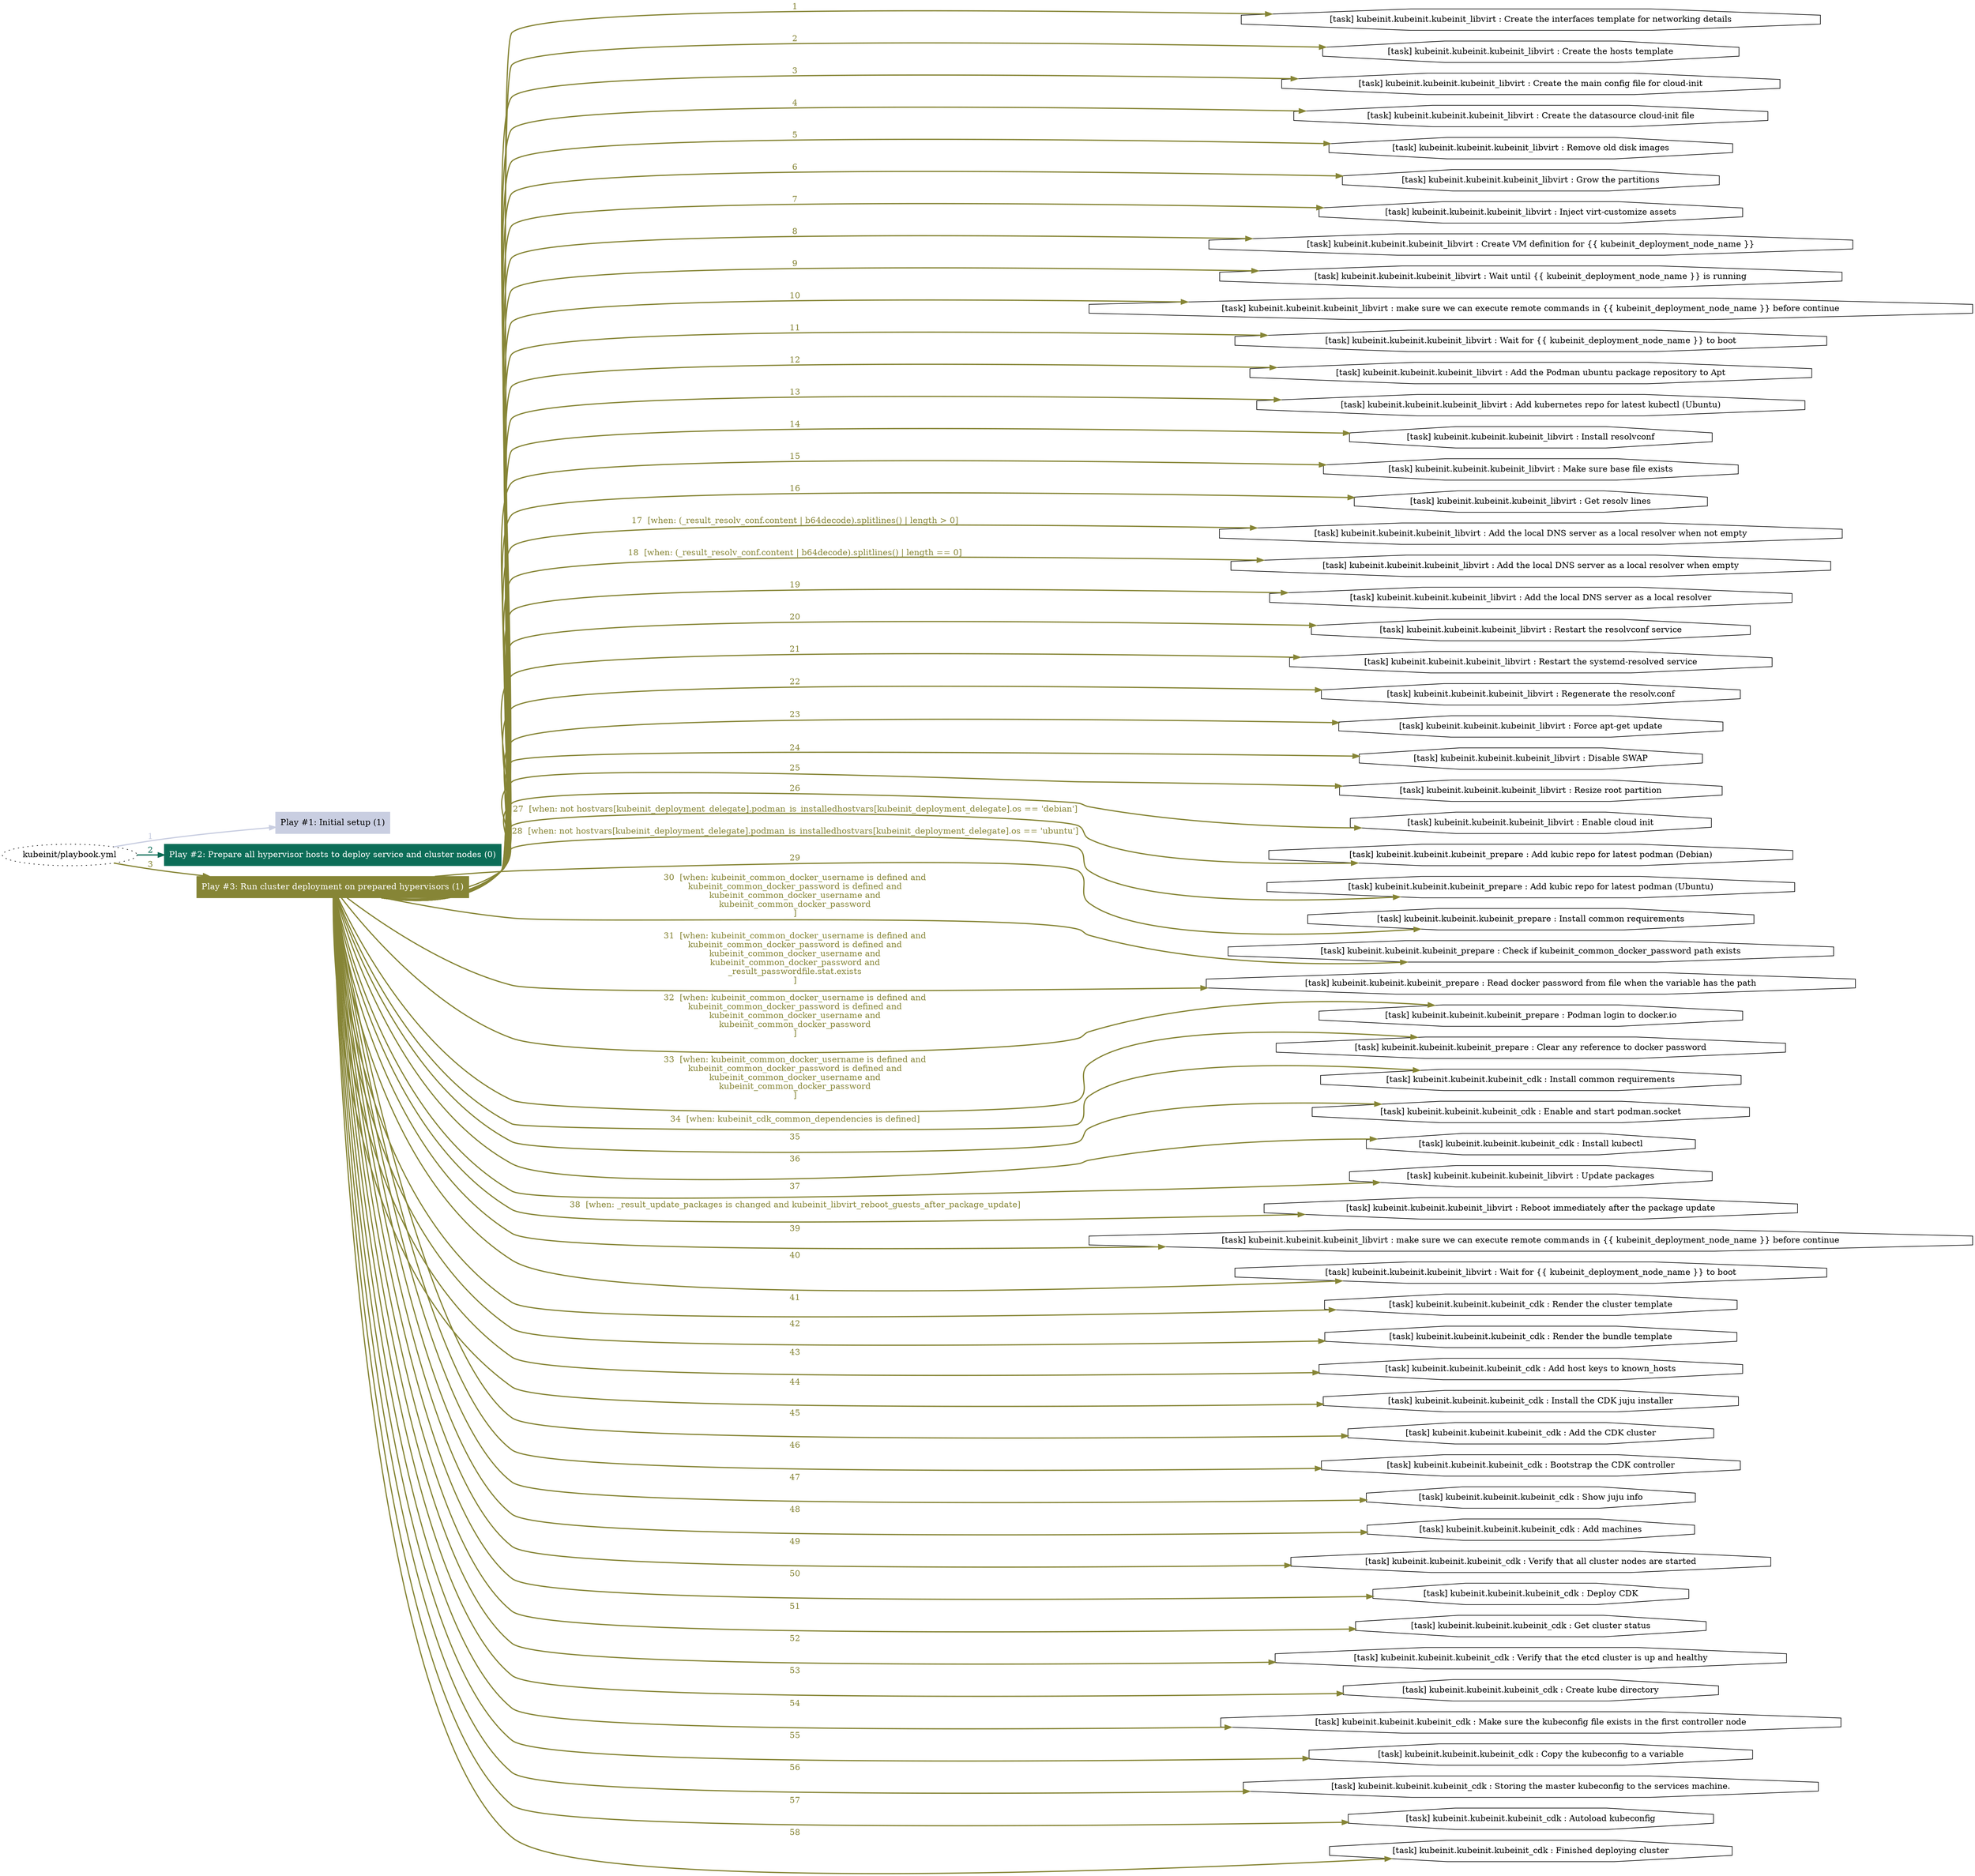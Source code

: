 digraph "kubeinit/playbook.yml "{
	graph [concentrate=true ordering=in rankdir=LR ratio=fill]
	edge [esep=5 sep=10]
	"kubeinit/playbook.yml" [id=root_node style=dotted]
	subgraph "Play #1: Initial setup (1) "{
		"Play #1: Initial setup (1)" [color="#c9cee1" fontcolor="#000000" id="play_d7d78a6e-80df-48ea-9f9d-08dbacd2ee07" shape=box style=filled tooltip=localhost]
		"kubeinit/playbook.yml" -> "Play #1: Initial setup (1)" [label=1 color="#c9cee1" fontcolor="#c9cee1" id="edge_3cb302ce-d712-4215-9871-a8e2407843bb" style=bold]
	}
	subgraph "Play #2: Prepare all hypervisor hosts to deploy service and cluster nodes (0) "{
		"Play #2: Prepare all hypervisor hosts to deploy service and cluster nodes (0)" [color="#0c6d57" fontcolor="#ffffff" id="play_a17580ea-8740-40fa-be2d-0baf45887336" shape=box style=filled tooltip=""]
		"kubeinit/playbook.yml" -> "Play #2: Prepare all hypervisor hosts to deploy service and cluster nodes (0)" [label=2 color="#0c6d57" fontcolor="#0c6d57" id="edge_078921f5-88f0-40a3-a2d4-e8d3ac8714f8" style=bold]
	}
	subgraph "Play #3: Run cluster deployment on prepared hypervisors (1) "{
		"Play #3: Run cluster deployment on prepared hypervisors (1)" [color="#868536" fontcolor="#ffffff" id="play_24d079d4-9078-4935-93a0-2470ca397637" shape=box style=filled tooltip=localhost]
		"kubeinit/playbook.yml" -> "Play #3: Run cluster deployment on prepared hypervisors (1)" [label=3 color="#868536" fontcolor="#868536" id="edge_c27b4696-ab62-44b7-95b7-a3d3fc356cf7" style=bold]
		"task_3b711538-db6c-4605-b213-4dbe4e12b216" [label="[task] kubeinit.kubeinit.kubeinit_libvirt : Create the interfaces template for networking details" id="task_3b711538-db6c-4605-b213-4dbe4e12b216" shape=octagon tooltip="[task] kubeinit.kubeinit.kubeinit_libvirt : Create the interfaces template for networking details"]
		"Play #3: Run cluster deployment on prepared hypervisors (1)" -> "task_3b711538-db6c-4605-b213-4dbe4e12b216" [label=1 color="#868536" fontcolor="#868536" id="edge_80dd403d-e224-4bba-b7c6-1dab66e9b505" style=bold]
		"task_3e9ed5cf-45a8-42a0-b0eb-bf2483814a3f" [label="[task] kubeinit.kubeinit.kubeinit_libvirt : Create the hosts template" id="task_3e9ed5cf-45a8-42a0-b0eb-bf2483814a3f" shape=octagon tooltip="[task] kubeinit.kubeinit.kubeinit_libvirt : Create the hosts template"]
		"Play #3: Run cluster deployment on prepared hypervisors (1)" -> "task_3e9ed5cf-45a8-42a0-b0eb-bf2483814a3f" [label=2 color="#868536" fontcolor="#868536" id="edge_bf1b75f8-6a8c-4ef8-8cd6-eccbffa81188" style=bold]
		"task_7ed1f210-1fe5-457c-8ab3-074285a4e4bd" [label="[task] kubeinit.kubeinit.kubeinit_libvirt : Create the main config file for cloud-init" id="task_7ed1f210-1fe5-457c-8ab3-074285a4e4bd" shape=octagon tooltip="[task] kubeinit.kubeinit.kubeinit_libvirt : Create the main config file for cloud-init"]
		"Play #3: Run cluster deployment on prepared hypervisors (1)" -> "task_7ed1f210-1fe5-457c-8ab3-074285a4e4bd" [label=3 color="#868536" fontcolor="#868536" id="edge_2d4eeef4-3079-4142-9d27-3b09b2568eac" style=bold]
		"task_acffb734-b06f-4bb2-8257-34c8f22a22a7" [label="[task] kubeinit.kubeinit.kubeinit_libvirt : Create the datasource cloud-init file" id="task_acffb734-b06f-4bb2-8257-34c8f22a22a7" shape=octagon tooltip="[task] kubeinit.kubeinit.kubeinit_libvirt : Create the datasource cloud-init file"]
		"Play #3: Run cluster deployment on prepared hypervisors (1)" -> "task_acffb734-b06f-4bb2-8257-34c8f22a22a7" [label=4 color="#868536" fontcolor="#868536" id="edge_98ef3435-4616-4554-845b-3d803a44f344" style=bold]
		"task_d0a61b99-dfb9-4a40-bfb5-dfe19c64cc58" [label="[task] kubeinit.kubeinit.kubeinit_libvirt : Remove old disk images" id="task_d0a61b99-dfb9-4a40-bfb5-dfe19c64cc58" shape=octagon tooltip="[task] kubeinit.kubeinit.kubeinit_libvirt : Remove old disk images"]
		"Play #3: Run cluster deployment on prepared hypervisors (1)" -> "task_d0a61b99-dfb9-4a40-bfb5-dfe19c64cc58" [label=5 color="#868536" fontcolor="#868536" id="edge_30fccf0c-4a80-42d1-82b8-68bed2f93251" style=bold]
		"task_a3ddddb0-dd31-44e5-9c8c-c6bdabfd5926" [label="[task] kubeinit.kubeinit.kubeinit_libvirt : Grow the partitions" id="task_a3ddddb0-dd31-44e5-9c8c-c6bdabfd5926" shape=octagon tooltip="[task] kubeinit.kubeinit.kubeinit_libvirt : Grow the partitions"]
		"Play #3: Run cluster deployment on prepared hypervisors (1)" -> "task_a3ddddb0-dd31-44e5-9c8c-c6bdabfd5926" [label=6 color="#868536" fontcolor="#868536" id="edge_bcbb696e-3318-4651-a5f1-38a08155a0c3" style=bold]
		"task_b4976fa2-0a4e-46b7-818f-314bf2bb0729" [label="[task] kubeinit.kubeinit.kubeinit_libvirt : Inject virt-customize assets" id="task_b4976fa2-0a4e-46b7-818f-314bf2bb0729" shape=octagon tooltip="[task] kubeinit.kubeinit.kubeinit_libvirt : Inject virt-customize assets"]
		"Play #3: Run cluster deployment on prepared hypervisors (1)" -> "task_b4976fa2-0a4e-46b7-818f-314bf2bb0729" [label=7 color="#868536" fontcolor="#868536" id="edge_e84d0d70-347d-4375-9ac9-0293ff5e17de" style=bold]
		"task_6dffb463-e930-47a1-96b7-6943d85b4d2a" [label="[task] kubeinit.kubeinit.kubeinit_libvirt : Create VM definition for {{ kubeinit_deployment_node_name }}" id="task_6dffb463-e930-47a1-96b7-6943d85b4d2a" shape=octagon tooltip="[task] kubeinit.kubeinit.kubeinit_libvirt : Create VM definition for {{ kubeinit_deployment_node_name }}"]
		"Play #3: Run cluster deployment on prepared hypervisors (1)" -> "task_6dffb463-e930-47a1-96b7-6943d85b4d2a" [label=8 color="#868536" fontcolor="#868536" id="edge_0c6d072a-824d-4f10-bd6a-bb01ab9d9916" style=bold]
		"task_afdcee2a-41d2-48f0-a851-3ae13305f85b" [label="[task] kubeinit.kubeinit.kubeinit_libvirt : Wait until {{ kubeinit_deployment_node_name }} is running" id="task_afdcee2a-41d2-48f0-a851-3ae13305f85b" shape=octagon tooltip="[task] kubeinit.kubeinit.kubeinit_libvirt : Wait until {{ kubeinit_deployment_node_name }} is running"]
		"Play #3: Run cluster deployment on prepared hypervisors (1)" -> "task_afdcee2a-41d2-48f0-a851-3ae13305f85b" [label=9 color="#868536" fontcolor="#868536" id="edge_5e1f2468-6549-45b8-b64b-626a0723e2ec" style=bold]
		"task_de976aca-8e68-46a9-9ee8-46c2bc647c01" [label="[task] kubeinit.kubeinit.kubeinit_libvirt : make sure we can execute remote commands in {{ kubeinit_deployment_node_name }} before continue" id="task_de976aca-8e68-46a9-9ee8-46c2bc647c01" shape=octagon tooltip="[task] kubeinit.kubeinit.kubeinit_libvirt : make sure we can execute remote commands in {{ kubeinit_deployment_node_name }} before continue"]
		"Play #3: Run cluster deployment on prepared hypervisors (1)" -> "task_de976aca-8e68-46a9-9ee8-46c2bc647c01" [label=10 color="#868536" fontcolor="#868536" id="edge_ca804cb1-fe19-4ad6-8ce0-ea6f8c5a142a" style=bold]
		"task_2c5fed35-4b39-4727-b256-746bf48072e5" [label="[task] kubeinit.kubeinit.kubeinit_libvirt : Wait for {{ kubeinit_deployment_node_name }} to boot" id="task_2c5fed35-4b39-4727-b256-746bf48072e5" shape=octagon tooltip="[task] kubeinit.kubeinit.kubeinit_libvirt : Wait for {{ kubeinit_deployment_node_name }} to boot"]
		"Play #3: Run cluster deployment on prepared hypervisors (1)" -> "task_2c5fed35-4b39-4727-b256-746bf48072e5" [label=11 color="#868536" fontcolor="#868536" id="edge_2a9bedda-a187-4ef4-8131-698c7ed68669" style=bold]
		"task_4ec894d5-fefc-4bf1-a786-6aa686ea389f" [label="[task] kubeinit.kubeinit.kubeinit_libvirt : Add the Podman ubuntu package repository to Apt" id="task_4ec894d5-fefc-4bf1-a786-6aa686ea389f" shape=octagon tooltip="[task] kubeinit.kubeinit.kubeinit_libvirt : Add the Podman ubuntu package repository to Apt"]
		"Play #3: Run cluster deployment on prepared hypervisors (1)" -> "task_4ec894d5-fefc-4bf1-a786-6aa686ea389f" [label=12 color="#868536" fontcolor="#868536" id="edge_a0a077f2-42a0-40ac-949d-b11f4b357ed0" style=bold]
		"task_a9d3bc92-9172-424b-9372-9f0cdca88117" [label="[task] kubeinit.kubeinit.kubeinit_libvirt : Add kubernetes repo for latest kubectl (Ubuntu)" id="task_a9d3bc92-9172-424b-9372-9f0cdca88117" shape=octagon tooltip="[task] kubeinit.kubeinit.kubeinit_libvirt : Add kubernetes repo for latest kubectl (Ubuntu)"]
		"Play #3: Run cluster deployment on prepared hypervisors (1)" -> "task_a9d3bc92-9172-424b-9372-9f0cdca88117" [label=13 color="#868536" fontcolor="#868536" id="edge_e6be488d-9e65-46c5-ab95-400e33e150a6" style=bold]
		"task_1c8c853d-943c-4d99-9b95-38caac18d854" [label="[task] kubeinit.kubeinit.kubeinit_libvirt : Install resolvconf" id="task_1c8c853d-943c-4d99-9b95-38caac18d854" shape=octagon tooltip="[task] kubeinit.kubeinit.kubeinit_libvirt : Install resolvconf"]
		"Play #3: Run cluster deployment on prepared hypervisors (1)" -> "task_1c8c853d-943c-4d99-9b95-38caac18d854" [label=14 color="#868536" fontcolor="#868536" id="edge_7eee841a-ba8d-4480-afcc-37c0d64e1e2c" style=bold]
		"task_c1710439-767f-4210-b778-2a874814dd36" [label="[task] kubeinit.kubeinit.kubeinit_libvirt : Make sure base file exists" id="task_c1710439-767f-4210-b778-2a874814dd36" shape=octagon tooltip="[task] kubeinit.kubeinit.kubeinit_libvirt : Make sure base file exists"]
		"Play #3: Run cluster deployment on prepared hypervisors (1)" -> "task_c1710439-767f-4210-b778-2a874814dd36" [label=15 color="#868536" fontcolor="#868536" id="edge_aeec8d69-f079-451b-b0c8-6ace764a0cf0" style=bold]
		"task_0b72a684-4921-4def-8ed9-5eea41c89515" [label="[task] kubeinit.kubeinit.kubeinit_libvirt : Get resolv lines" id="task_0b72a684-4921-4def-8ed9-5eea41c89515" shape=octagon tooltip="[task] kubeinit.kubeinit.kubeinit_libvirt : Get resolv lines"]
		"Play #3: Run cluster deployment on prepared hypervisors (1)" -> "task_0b72a684-4921-4def-8ed9-5eea41c89515" [label=16 color="#868536" fontcolor="#868536" id="edge_e45ca30a-56d7-465b-bed2-87f36e626cc0" style=bold]
		"task_eb343489-95e6-43c6-aa37-83d1651b8742" [label="[task] kubeinit.kubeinit.kubeinit_libvirt : Add the local DNS server as a local resolver when not empty" id="task_eb343489-95e6-43c6-aa37-83d1651b8742" shape=octagon tooltip="[task] kubeinit.kubeinit.kubeinit_libvirt : Add the local DNS server as a local resolver when not empty"]
		"Play #3: Run cluster deployment on prepared hypervisors (1)" -> "task_eb343489-95e6-43c6-aa37-83d1651b8742" [label="17  [when: (_result_resolv_conf.content | b64decode).splitlines() | length > 0]" color="#868536" fontcolor="#868536" id="edge_fa192f52-9bfa-40b6-be0e-cbc675745d9f" style=bold]
		"task_b45bcc5e-d71e-4832-bc34-3bc66a376ded" [label="[task] kubeinit.kubeinit.kubeinit_libvirt : Add the local DNS server as a local resolver when empty" id="task_b45bcc5e-d71e-4832-bc34-3bc66a376ded" shape=octagon tooltip="[task] kubeinit.kubeinit.kubeinit_libvirt : Add the local DNS server as a local resolver when empty"]
		"Play #3: Run cluster deployment on prepared hypervisors (1)" -> "task_b45bcc5e-d71e-4832-bc34-3bc66a376ded" [label="18  [when: (_result_resolv_conf.content | b64decode).splitlines() | length == 0]" color="#868536" fontcolor="#868536" id="edge_e7feed65-933a-48ba-b3a8-c89906c82a25" style=bold]
		"task_e77999d0-97c3-4918-a8a9-7f7fe461e6f6" [label="[task] kubeinit.kubeinit.kubeinit_libvirt : Add the local DNS server as a local resolver" id="task_e77999d0-97c3-4918-a8a9-7f7fe461e6f6" shape=octagon tooltip="[task] kubeinit.kubeinit.kubeinit_libvirt : Add the local DNS server as a local resolver"]
		"Play #3: Run cluster deployment on prepared hypervisors (1)" -> "task_e77999d0-97c3-4918-a8a9-7f7fe461e6f6" [label=19 color="#868536" fontcolor="#868536" id="edge_9e5c4aa9-94d1-4e22-b9a7-4e92fbbf81ac" style=bold]
		"task_54babbaa-96c5-4e77-8b75-fda9bb96a68d" [label="[task] kubeinit.kubeinit.kubeinit_libvirt : Restart the resolvconf service" id="task_54babbaa-96c5-4e77-8b75-fda9bb96a68d" shape=octagon tooltip="[task] kubeinit.kubeinit.kubeinit_libvirt : Restart the resolvconf service"]
		"Play #3: Run cluster deployment on prepared hypervisors (1)" -> "task_54babbaa-96c5-4e77-8b75-fda9bb96a68d" [label=20 color="#868536" fontcolor="#868536" id="edge_e5b41191-ce90-414a-827e-707e7d4d8713" style=bold]
		"task_3bd1636d-1011-4a5b-80b5-d503e0770c29" [label="[task] kubeinit.kubeinit.kubeinit_libvirt : Restart the systemd-resolved service" id="task_3bd1636d-1011-4a5b-80b5-d503e0770c29" shape=octagon tooltip="[task] kubeinit.kubeinit.kubeinit_libvirt : Restart the systemd-resolved service"]
		"Play #3: Run cluster deployment on prepared hypervisors (1)" -> "task_3bd1636d-1011-4a5b-80b5-d503e0770c29" [label=21 color="#868536" fontcolor="#868536" id="edge_b67cba72-1435-4c12-93ee-ad8bff626dad" style=bold]
		"task_ae57c977-0fe8-47f0-a4bd-b0c8a5efad44" [label="[task] kubeinit.kubeinit.kubeinit_libvirt : Regenerate the resolv.conf" id="task_ae57c977-0fe8-47f0-a4bd-b0c8a5efad44" shape=octagon tooltip="[task] kubeinit.kubeinit.kubeinit_libvirt : Regenerate the resolv.conf"]
		"Play #3: Run cluster deployment on prepared hypervisors (1)" -> "task_ae57c977-0fe8-47f0-a4bd-b0c8a5efad44" [label=22 color="#868536" fontcolor="#868536" id="edge_bcfea70f-476f-4780-8e19-c10f712bd0ce" style=bold]
		"task_cdd3084e-4748-4811-8ea9-2c691672ca8d" [label="[task] kubeinit.kubeinit.kubeinit_libvirt : Force apt-get update" id="task_cdd3084e-4748-4811-8ea9-2c691672ca8d" shape=octagon tooltip="[task] kubeinit.kubeinit.kubeinit_libvirt : Force apt-get update"]
		"Play #3: Run cluster deployment on prepared hypervisors (1)" -> "task_cdd3084e-4748-4811-8ea9-2c691672ca8d" [label=23 color="#868536" fontcolor="#868536" id="edge_fbc7765a-d3b5-483f-8858-3e2fb1df2c0e" style=bold]
		"task_1ad2bcd7-cdad-470f-9487-f4a8aed21c0c" [label="[task] kubeinit.kubeinit.kubeinit_libvirt : Disable SWAP" id="task_1ad2bcd7-cdad-470f-9487-f4a8aed21c0c" shape=octagon tooltip="[task] kubeinit.kubeinit.kubeinit_libvirt : Disable SWAP"]
		"Play #3: Run cluster deployment on prepared hypervisors (1)" -> "task_1ad2bcd7-cdad-470f-9487-f4a8aed21c0c" [label=24 color="#868536" fontcolor="#868536" id="edge_0d08009e-665e-4f28-863d-197857efde27" style=bold]
		"task_b49302b4-778a-40d8-938c-c53253dc6bbe" [label="[task] kubeinit.kubeinit.kubeinit_libvirt : Resize root partition" id="task_b49302b4-778a-40d8-938c-c53253dc6bbe" shape=octagon tooltip="[task] kubeinit.kubeinit.kubeinit_libvirt : Resize root partition"]
		"Play #3: Run cluster deployment on prepared hypervisors (1)" -> "task_b49302b4-778a-40d8-938c-c53253dc6bbe" [label=25 color="#868536" fontcolor="#868536" id="edge_cb35cf70-8d73-42e5-a3d8-578ecc803c39" style=bold]
		"task_5d27ae3c-7f0c-4ec3-95dc-b66e59d4a787" [label="[task] kubeinit.kubeinit.kubeinit_libvirt : Enable cloud init" id="task_5d27ae3c-7f0c-4ec3-95dc-b66e59d4a787" shape=octagon tooltip="[task] kubeinit.kubeinit.kubeinit_libvirt : Enable cloud init"]
		"Play #3: Run cluster deployment on prepared hypervisors (1)" -> "task_5d27ae3c-7f0c-4ec3-95dc-b66e59d4a787" [label=26 color="#868536" fontcolor="#868536" id="edge_9c3d585e-41f4-4fa9-b85f-0f0621155c36" style=bold]
		"task_ae62cca6-c8a6-4777-9356-2cada266e0de" [label="[task] kubeinit.kubeinit.kubeinit_prepare : Add kubic repo for latest podman (Debian)" id="task_ae62cca6-c8a6-4777-9356-2cada266e0de" shape=octagon tooltip="[task] kubeinit.kubeinit.kubeinit_prepare : Add kubic repo for latest podman (Debian)"]
		"Play #3: Run cluster deployment on prepared hypervisors (1)" -> "task_ae62cca6-c8a6-4777-9356-2cada266e0de" [label="27  [when: not hostvars[kubeinit_deployment_delegate].podman_is_installedhostvars[kubeinit_deployment_delegate].os == 'debian']" color="#868536" fontcolor="#868536" id="edge_130d610d-a415-43ac-879c-aa847bc7609d" style=bold]
		"task_ab0c45ad-7a06-41a9-a805-26c57b67b963" [label="[task] kubeinit.kubeinit.kubeinit_prepare : Add kubic repo for latest podman (Ubuntu)" id="task_ab0c45ad-7a06-41a9-a805-26c57b67b963" shape=octagon tooltip="[task] kubeinit.kubeinit.kubeinit_prepare : Add kubic repo for latest podman (Ubuntu)"]
		"Play #3: Run cluster deployment on prepared hypervisors (1)" -> "task_ab0c45ad-7a06-41a9-a805-26c57b67b963" [label="28  [when: not hostvars[kubeinit_deployment_delegate].podman_is_installedhostvars[kubeinit_deployment_delegate].os == 'ubuntu']" color="#868536" fontcolor="#868536" id="edge_f1c712b9-54cb-44f9-b5bd-89c24ec4d330" style=bold]
		"task_0125f3cb-375b-47fe-84a6-07669d6f92ea" [label="[task] kubeinit.kubeinit.kubeinit_prepare : Install common requirements" id="task_0125f3cb-375b-47fe-84a6-07669d6f92ea" shape=octagon tooltip="[task] kubeinit.kubeinit.kubeinit_prepare : Install common requirements"]
		"Play #3: Run cluster deployment on prepared hypervisors (1)" -> "task_0125f3cb-375b-47fe-84a6-07669d6f92ea" [label=29 color="#868536" fontcolor="#868536" id="edge_b2ab26b6-0b2a-440c-ac30-42f77f7ecbe7" style=bold]
		"task_9a41891a-d19a-49e3-9c23-cd716725fd33" [label="[task] kubeinit.kubeinit.kubeinit_prepare : Check if kubeinit_common_docker_password path exists" id="task_9a41891a-d19a-49e3-9c23-cd716725fd33" shape=octagon tooltip="[task] kubeinit.kubeinit.kubeinit_prepare : Check if kubeinit_common_docker_password path exists"]
		"Play #3: Run cluster deployment on prepared hypervisors (1)" -> "task_9a41891a-d19a-49e3-9c23-cd716725fd33" [label="30  [when: kubeinit_common_docker_username is defined and
kubeinit_common_docker_password is defined and
kubeinit_common_docker_username and
kubeinit_common_docker_password
]" color="#868536" fontcolor="#868536" id="edge_ab9ec362-66a1-4eb4-a001-4211cf681637" style=bold]
		"task_7967ab06-68c3-49f9-bcda-909719e21bde" [label="[task] kubeinit.kubeinit.kubeinit_prepare : Read docker password from file when the variable has the path" id="task_7967ab06-68c3-49f9-bcda-909719e21bde" shape=octagon tooltip="[task] kubeinit.kubeinit.kubeinit_prepare : Read docker password from file when the variable has the path"]
		"Play #3: Run cluster deployment on prepared hypervisors (1)" -> "task_7967ab06-68c3-49f9-bcda-909719e21bde" [label="31  [when: kubeinit_common_docker_username is defined and
kubeinit_common_docker_password is defined and
kubeinit_common_docker_username and
kubeinit_common_docker_password and
_result_passwordfile.stat.exists
]" color="#868536" fontcolor="#868536" id="edge_a46b774b-3fcb-439e-b8fe-0a6706269d12" style=bold]
		"task_80ea4d1c-cc9e-4400-8d80-9e43563cb5aa" [label="[task] kubeinit.kubeinit.kubeinit_prepare : Podman login to docker.io" id="task_80ea4d1c-cc9e-4400-8d80-9e43563cb5aa" shape=octagon tooltip="[task] kubeinit.kubeinit.kubeinit_prepare : Podman login to docker.io"]
		"Play #3: Run cluster deployment on prepared hypervisors (1)" -> "task_80ea4d1c-cc9e-4400-8d80-9e43563cb5aa" [label="32  [when: kubeinit_common_docker_username is defined and
kubeinit_common_docker_password is defined and
kubeinit_common_docker_username and
kubeinit_common_docker_password
]" color="#868536" fontcolor="#868536" id="edge_1bef9960-5c0f-45da-9dcf-84ed75f97b19" style=bold]
		"task_11e3e041-6119-4c0d-b98f-fb4626c83342" [label="[task] kubeinit.kubeinit.kubeinit_prepare : Clear any reference to docker password" id="task_11e3e041-6119-4c0d-b98f-fb4626c83342" shape=octagon tooltip="[task] kubeinit.kubeinit.kubeinit_prepare : Clear any reference to docker password"]
		"Play #3: Run cluster deployment on prepared hypervisors (1)" -> "task_11e3e041-6119-4c0d-b98f-fb4626c83342" [label="33  [when: kubeinit_common_docker_username is defined and
kubeinit_common_docker_password is defined and
kubeinit_common_docker_username and
kubeinit_common_docker_password
]" color="#868536" fontcolor="#868536" id="edge_3d37e06f-9d1c-4a91-83f6-a4dc320a0619" style=bold]
		"task_5a1227b8-c912-4a00-883e-7b6f8d3294ec" [label="[task] kubeinit.kubeinit.kubeinit_cdk : Install common requirements" id="task_5a1227b8-c912-4a00-883e-7b6f8d3294ec" shape=octagon tooltip="[task] kubeinit.kubeinit.kubeinit_cdk : Install common requirements"]
		"Play #3: Run cluster deployment on prepared hypervisors (1)" -> "task_5a1227b8-c912-4a00-883e-7b6f8d3294ec" [label="34  [when: kubeinit_cdk_common_dependencies is defined]" color="#868536" fontcolor="#868536" id="edge_03963831-3dcc-4375-a54d-82b5ac2c6032" style=bold]
		"task_c213fc99-3cc4-4a1b-8bd0-23eebdf16f9a" [label="[task] kubeinit.kubeinit.kubeinit_cdk : Enable and start podman.socket" id="task_c213fc99-3cc4-4a1b-8bd0-23eebdf16f9a" shape=octagon tooltip="[task] kubeinit.kubeinit.kubeinit_cdk : Enable and start podman.socket"]
		"Play #3: Run cluster deployment on prepared hypervisors (1)" -> "task_c213fc99-3cc4-4a1b-8bd0-23eebdf16f9a" [label=35 color="#868536" fontcolor="#868536" id="edge_710ec543-ce04-4783-9103-fd257f83fc78" style=bold]
		"task_66deea6a-2dbc-4286-97d7-65084619d061" [label="[task] kubeinit.kubeinit.kubeinit_cdk : Install kubectl" id="task_66deea6a-2dbc-4286-97d7-65084619d061" shape=octagon tooltip="[task] kubeinit.kubeinit.kubeinit_cdk : Install kubectl"]
		"Play #3: Run cluster deployment on prepared hypervisors (1)" -> "task_66deea6a-2dbc-4286-97d7-65084619d061" [label=36 color="#868536" fontcolor="#868536" id="edge_c3c9f976-aa50-4e7b-9adc-ce36d3b939f8" style=bold]
		"task_15b98baa-7e65-47cd-b963-8968c25cf75c" [label="[task] kubeinit.kubeinit.kubeinit_libvirt : Update packages" id="task_15b98baa-7e65-47cd-b963-8968c25cf75c" shape=octagon tooltip="[task] kubeinit.kubeinit.kubeinit_libvirt : Update packages"]
		"Play #3: Run cluster deployment on prepared hypervisors (1)" -> "task_15b98baa-7e65-47cd-b963-8968c25cf75c" [label=37 color="#868536" fontcolor="#868536" id="edge_91ffbd27-0b12-4a79-bdf3-90991ed1b1f0" style=bold]
		"task_f9f6b10c-aa5a-4f79-ba1f-f9c5bed3caa8" [label="[task] kubeinit.kubeinit.kubeinit_libvirt : Reboot immediately after the package update" id="task_f9f6b10c-aa5a-4f79-ba1f-f9c5bed3caa8" shape=octagon tooltip="[task] kubeinit.kubeinit.kubeinit_libvirt : Reboot immediately after the package update"]
		"Play #3: Run cluster deployment on prepared hypervisors (1)" -> "task_f9f6b10c-aa5a-4f79-ba1f-f9c5bed3caa8" [label="38  [when: _result_update_packages is changed and kubeinit_libvirt_reboot_guests_after_package_update]" color="#868536" fontcolor="#868536" id="edge_11df76ea-dd1b-4b71-a405-8dfdff83b08d" style=bold]
		"task_07387426-9f48-4885-8691-cd917e4f65bc" [label="[task] kubeinit.kubeinit.kubeinit_libvirt : make sure we can execute remote commands in {{ kubeinit_deployment_node_name }} before continue" id="task_07387426-9f48-4885-8691-cd917e4f65bc" shape=octagon tooltip="[task] kubeinit.kubeinit.kubeinit_libvirt : make sure we can execute remote commands in {{ kubeinit_deployment_node_name }} before continue"]
		"Play #3: Run cluster deployment on prepared hypervisors (1)" -> "task_07387426-9f48-4885-8691-cd917e4f65bc" [label=39 color="#868536" fontcolor="#868536" id="edge_4ac8e769-e563-457b-9add-08f2c7a2ff51" style=bold]
		"task_a9e9db4b-c213-475a-b387-9b36a6a96dfd" [label="[task] kubeinit.kubeinit.kubeinit_libvirt : Wait for {{ kubeinit_deployment_node_name }} to boot" id="task_a9e9db4b-c213-475a-b387-9b36a6a96dfd" shape=octagon tooltip="[task] kubeinit.kubeinit.kubeinit_libvirt : Wait for {{ kubeinit_deployment_node_name }} to boot"]
		"Play #3: Run cluster deployment on prepared hypervisors (1)" -> "task_a9e9db4b-c213-475a-b387-9b36a6a96dfd" [label=40 color="#868536" fontcolor="#868536" id="edge_543343b1-c8cc-430d-af27-951e9982fd3e" style=bold]
		"task_658ba5c7-2ee1-4b56-9ff6-1096ab7f688e" [label="[task] kubeinit.kubeinit.kubeinit_cdk : Render the cluster template" id="task_658ba5c7-2ee1-4b56-9ff6-1096ab7f688e" shape=octagon tooltip="[task] kubeinit.kubeinit.kubeinit_cdk : Render the cluster template"]
		"Play #3: Run cluster deployment on prepared hypervisors (1)" -> "task_658ba5c7-2ee1-4b56-9ff6-1096ab7f688e" [label=41 color="#868536" fontcolor="#868536" id="edge_c318fb6a-aff2-48ca-9bb1-02bb17bd8695" style=bold]
		"task_f3da6f05-69de-4b03-989d-e7dce53d0679" [label="[task] kubeinit.kubeinit.kubeinit_cdk : Render the bundle template" id="task_f3da6f05-69de-4b03-989d-e7dce53d0679" shape=octagon tooltip="[task] kubeinit.kubeinit.kubeinit_cdk : Render the bundle template"]
		"Play #3: Run cluster deployment on prepared hypervisors (1)" -> "task_f3da6f05-69de-4b03-989d-e7dce53d0679" [label=42 color="#868536" fontcolor="#868536" id="edge_6dc09a4f-7560-4fc3-b24e-5d09e7439bfd" style=bold]
		"task_75498cab-56d6-4dd0-960e-90dea0a251cc" [label="[task] kubeinit.kubeinit.kubeinit_cdk : Add host keys to known_hosts" id="task_75498cab-56d6-4dd0-960e-90dea0a251cc" shape=octagon tooltip="[task] kubeinit.kubeinit.kubeinit_cdk : Add host keys to known_hosts"]
		"Play #3: Run cluster deployment on prepared hypervisors (1)" -> "task_75498cab-56d6-4dd0-960e-90dea0a251cc" [label=43 color="#868536" fontcolor="#868536" id="edge_19043554-1f16-44c9-9e14-b8fc2db0abe8" style=bold]
		"task_e8c4927e-92a0-4888-b8c1-717e3570ee8f" [label="[task] kubeinit.kubeinit.kubeinit_cdk : Install the CDK juju installer" id="task_e8c4927e-92a0-4888-b8c1-717e3570ee8f" shape=octagon tooltip="[task] kubeinit.kubeinit.kubeinit_cdk : Install the CDK juju installer"]
		"Play #3: Run cluster deployment on prepared hypervisors (1)" -> "task_e8c4927e-92a0-4888-b8c1-717e3570ee8f" [label=44 color="#868536" fontcolor="#868536" id="edge_f6edd4a0-a575-41f8-83d2-0dafb270bee9" style=bold]
		"task_58f3d1ad-7a99-4be5-851f-5214d734330b" [label="[task] kubeinit.kubeinit.kubeinit_cdk : Add the CDK cluster" id="task_58f3d1ad-7a99-4be5-851f-5214d734330b" shape=octagon tooltip="[task] kubeinit.kubeinit.kubeinit_cdk : Add the CDK cluster"]
		"Play #3: Run cluster deployment on prepared hypervisors (1)" -> "task_58f3d1ad-7a99-4be5-851f-5214d734330b" [label=45 color="#868536" fontcolor="#868536" id="edge_94b0df99-d7b1-43e1-86f3-c7f104ae7dfc" style=bold]
		"task_90b7e185-aceb-40f3-8a53-2a501bded7b5" [label="[task] kubeinit.kubeinit.kubeinit_cdk : Bootstrap the CDK controller" id="task_90b7e185-aceb-40f3-8a53-2a501bded7b5" shape=octagon tooltip="[task] kubeinit.kubeinit.kubeinit_cdk : Bootstrap the CDK controller"]
		"Play #3: Run cluster deployment on prepared hypervisors (1)" -> "task_90b7e185-aceb-40f3-8a53-2a501bded7b5" [label=46 color="#868536" fontcolor="#868536" id="edge_684272fa-9d07-4c56-ab74-f399cd0e2018" style=bold]
		"task_5ffab5a8-0f9c-47a1-9526-a9d24c16d260" [label="[task] kubeinit.kubeinit.kubeinit_cdk : Show juju info" id="task_5ffab5a8-0f9c-47a1-9526-a9d24c16d260" shape=octagon tooltip="[task] kubeinit.kubeinit.kubeinit_cdk : Show juju info"]
		"Play #3: Run cluster deployment on prepared hypervisors (1)" -> "task_5ffab5a8-0f9c-47a1-9526-a9d24c16d260" [label=47 color="#868536" fontcolor="#868536" id="edge_ab1b8074-615e-4896-af87-3ece3685a98d" style=bold]
		"task_48e34135-e2b0-417e-b229-7cb82fc36f02" [label="[task] kubeinit.kubeinit.kubeinit_cdk : Add machines" id="task_48e34135-e2b0-417e-b229-7cb82fc36f02" shape=octagon tooltip="[task] kubeinit.kubeinit.kubeinit_cdk : Add machines"]
		"Play #3: Run cluster deployment on prepared hypervisors (1)" -> "task_48e34135-e2b0-417e-b229-7cb82fc36f02" [label=48 color="#868536" fontcolor="#868536" id="edge_df0ed02a-0579-4372-91e4-6687ad61cf61" style=bold]
		"task_78a4aa82-2edc-47a3-9160-312c2c82db75" [label="[task] kubeinit.kubeinit.kubeinit_cdk : Verify that all cluster nodes are started" id="task_78a4aa82-2edc-47a3-9160-312c2c82db75" shape=octagon tooltip="[task] kubeinit.kubeinit.kubeinit_cdk : Verify that all cluster nodes are started"]
		"Play #3: Run cluster deployment on prepared hypervisors (1)" -> "task_78a4aa82-2edc-47a3-9160-312c2c82db75" [label=49 color="#868536" fontcolor="#868536" id="edge_633d50c4-ac78-4fd8-baf2-f567cd081aa5" style=bold]
		"task_dd9d87fe-8303-482d-975a-5e090bbdeec5" [label="[task] kubeinit.kubeinit.kubeinit_cdk : Deploy CDK" id="task_dd9d87fe-8303-482d-975a-5e090bbdeec5" shape=octagon tooltip="[task] kubeinit.kubeinit.kubeinit_cdk : Deploy CDK"]
		"Play #3: Run cluster deployment on prepared hypervisors (1)" -> "task_dd9d87fe-8303-482d-975a-5e090bbdeec5" [label=50 color="#868536" fontcolor="#868536" id="edge_14b9006a-3dea-4213-b40c-146209028f0c" style=bold]
		"task_40abd428-bc93-4679-81b5-dd5da5dda64b" [label="[task] kubeinit.kubeinit.kubeinit_cdk : Get cluster status" id="task_40abd428-bc93-4679-81b5-dd5da5dda64b" shape=octagon tooltip="[task] kubeinit.kubeinit.kubeinit_cdk : Get cluster status"]
		"Play #3: Run cluster deployment on prepared hypervisors (1)" -> "task_40abd428-bc93-4679-81b5-dd5da5dda64b" [label=51 color="#868536" fontcolor="#868536" id="edge_685d43b0-7e11-492e-b5c6-70392a0ce1f6" style=bold]
		"task_4ce00301-c6e8-4b75-8092-fa1b2e3013fb" [label="[task] kubeinit.kubeinit.kubeinit_cdk : Verify that the etcd cluster is up and healthy" id="task_4ce00301-c6e8-4b75-8092-fa1b2e3013fb" shape=octagon tooltip="[task] kubeinit.kubeinit.kubeinit_cdk : Verify that the etcd cluster is up and healthy"]
		"Play #3: Run cluster deployment on prepared hypervisors (1)" -> "task_4ce00301-c6e8-4b75-8092-fa1b2e3013fb" [label=52 color="#868536" fontcolor="#868536" id="edge_1c21871a-8e69-4f5e-afba-8db95c51d8ec" style=bold]
		"task_527267b8-602e-4aa8-8106-8ea17e311e6e" [label="[task] kubeinit.kubeinit.kubeinit_cdk : Create kube directory" id="task_527267b8-602e-4aa8-8106-8ea17e311e6e" shape=octagon tooltip="[task] kubeinit.kubeinit.kubeinit_cdk : Create kube directory"]
		"Play #3: Run cluster deployment on prepared hypervisors (1)" -> "task_527267b8-602e-4aa8-8106-8ea17e311e6e" [label=53 color="#868536" fontcolor="#868536" id="edge_60fc1e08-79ee-4112-9fd4-b6c98d00bf9a" style=bold]
		"task_a9c6b042-7612-4c14-b5f1-055005f0df5d" [label="[task] kubeinit.kubeinit.kubeinit_cdk : Make sure the kubeconfig file exists in the first controller node" id="task_a9c6b042-7612-4c14-b5f1-055005f0df5d" shape=octagon tooltip="[task] kubeinit.kubeinit.kubeinit_cdk : Make sure the kubeconfig file exists in the first controller node"]
		"Play #3: Run cluster deployment on prepared hypervisors (1)" -> "task_a9c6b042-7612-4c14-b5f1-055005f0df5d" [label=54 color="#868536" fontcolor="#868536" id="edge_167914ae-7f86-4d22-afbd-1c35d1f07214" style=bold]
		"task_6ac91982-01f9-40ec-be67-aae10ba679b1" [label="[task] kubeinit.kubeinit.kubeinit_cdk : Copy the kubeconfig to a variable" id="task_6ac91982-01f9-40ec-be67-aae10ba679b1" shape=octagon tooltip="[task] kubeinit.kubeinit.kubeinit_cdk : Copy the kubeconfig to a variable"]
		"Play #3: Run cluster deployment on prepared hypervisors (1)" -> "task_6ac91982-01f9-40ec-be67-aae10ba679b1" [label=55 color="#868536" fontcolor="#868536" id="edge_ca67fba9-c0a7-4fa6-b389-a470ae3c671c" style=bold]
		"task_5907561e-90b6-4525-9cfb-1d5bb6550def" [label="[task] kubeinit.kubeinit.kubeinit_cdk : Storing the master kubeconfig to the services machine." id="task_5907561e-90b6-4525-9cfb-1d5bb6550def" shape=octagon tooltip="[task] kubeinit.kubeinit.kubeinit_cdk : Storing the master kubeconfig to the services machine."]
		"Play #3: Run cluster deployment on prepared hypervisors (1)" -> "task_5907561e-90b6-4525-9cfb-1d5bb6550def" [label=56 color="#868536" fontcolor="#868536" id="edge_697a379c-16d5-4d61-9a6c-88b5a90a78f8" style=bold]
		"task_f33428e9-687d-4222-ba9f-fa4e55633fa5" [label="[task] kubeinit.kubeinit.kubeinit_cdk : Autoload kubeconfig" id="task_f33428e9-687d-4222-ba9f-fa4e55633fa5" shape=octagon tooltip="[task] kubeinit.kubeinit.kubeinit_cdk : Autoload kubeconfig"]
		"Play #3: Run cluster deployment on prepared hypervisors (1)" -> "task_f33428e9-687d-4222-ba9f-fa4e55633fa5" [label=57 color="#868536" fontcolor="#868536" id="edge_6cc35bdd-fe5c-4016-8e06-a4e826b139f4" style=bold]
		"task_3c7c1f35-f8aa-4789-a830-a3e1b1304279" [label="[task] kubeinit.kubeinit.kubeinit_cdk : Finished deploying cluster" id="task_3c7c1f35-f8aa-4789-a830-a3e1b1304279" shape=octagon tooltip="[task] kubeinit.kubeinit.kubeinit_cdk : Finished deploying cluster"]
		"Play #3: Run cluster deployment on prepared hypervisors (1)" -> "task_3c7c1f35-f8aa-4789-a830-a3e1b1304279" [label=58 color="#868536" fontcolor="#868536" id="edge_01b0d254-75fb-43cb-b643-63782426b437" style=bold]
	}
}
